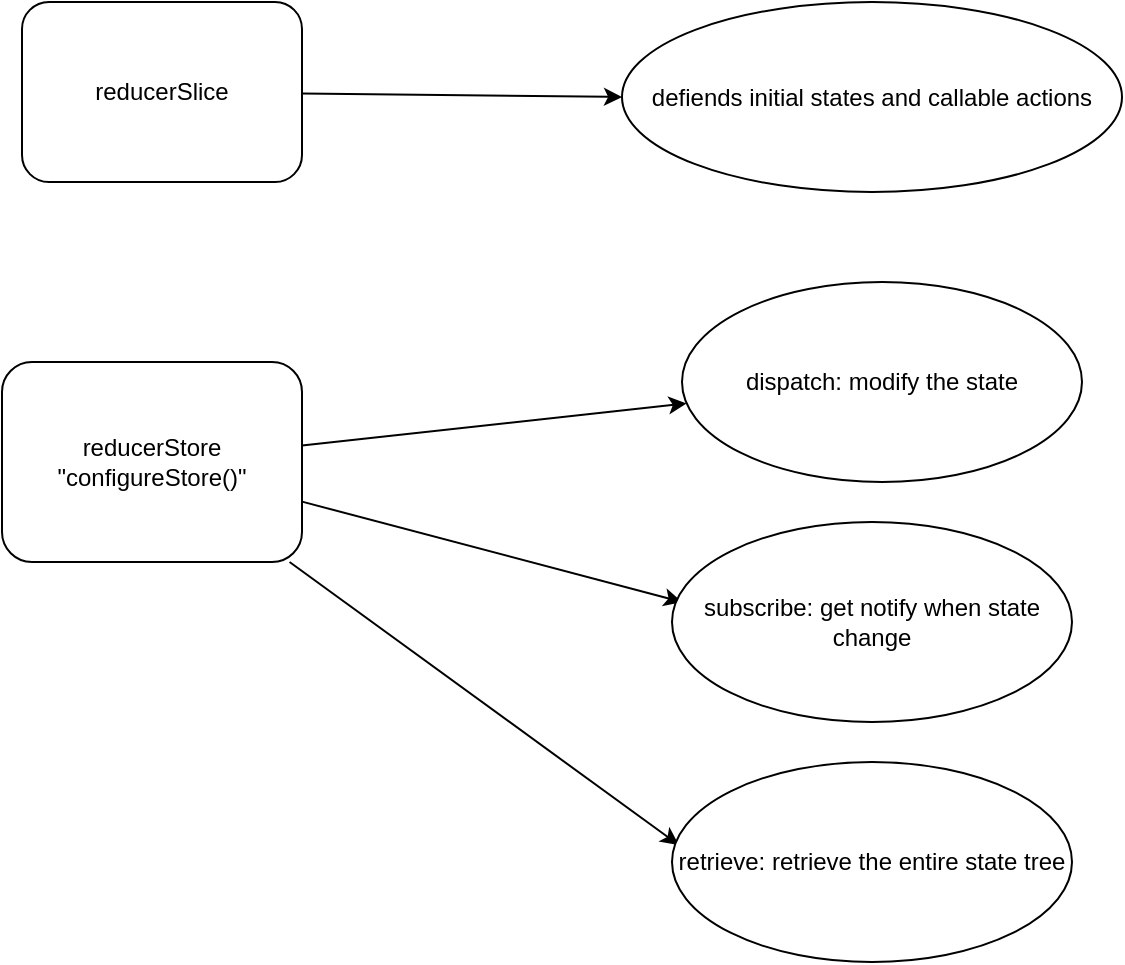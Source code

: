 <mxfile version="21.3.0" type="device">
  <diagram name="Page-1" id="uWuVtTpHCcRU3g2bCTeM">
    <mxGraphModel dx="640" dy="648" grid="1" gridSize="10" guides="1" tooltips="1" connect="1" arrows="1" fold="1" page="1" pageScale="1" pageWidth="850" pageHeight="1100" math="0" shadow="0">
      <root>
        <mxCell id="0" />
        <mxCell id="1" parent="0" />
        <mxCell id="fKU16cPFryIiKXFbscux-3" style="rounded=0;orthogonalLoop=1;jettySize=auto;html=1;entryX=0;entryY=0.5;entryDx=0;entryDy=0;" edge="1" parent="1" source="fKU16cPFryIiKXFbscux-1" target="fKU16cPFryIiKXFbscux-2">
          <mxGeometry relative="1" as="geometry" />
        </mxCell>
        <mxCell id="fKU16cPFryIiKXFbscux-1" value="reducerSlice" style="rounded=1;whiteSpace=wrap;html=1;" vertex="1" parent="1">
          <mxGeometry x="100" y="140" width="140" height="90" as="geometry" />
        </mxCell>
        <mxCell id="fKU16cPFryIiKXFbscux-2" value="defiends initial states and callable actions" style="ellipse;whiteSpace=wrap;html=1;" vertex="1" parent="1">
          <mxGeometry x="400" y="140" width="250" height="95" as="geometry" />
        </mxCell>
        <mxCell id="fKU16cPFryIiKXFbscux-12" style="edgeStyle=none;rounded=0;orthogonalLoop=1;jettySize=auto;html=1;" edge="1" parent="1" source="fKU16cPFryIiKXFbscux-5" target="fKU16cPFryIiKXFbscux-9">
          <mxGeometry relative="1" as="geometry" />
        </mxCell>
        <mxCell id="fKU16cPFryIiKXFbscux-13" style="edgeStyle=none;rounded=0;orthogonalLoop=1;jettySize=auto;html=1;entryX=0.025;entryY=0.4;entryDx=0;entryDy=0;entryPerimeter=0;" edge="1" parent="1" source="fKU16cPFryIiKXFbscux-5" target="fKU16cPFryIiKXFbscux-10">
          <mxGeometry relative="1" as="geometry" />
        </mxCell>
        <mxCell id="fKU16cPFryIiKXFbscux-14" style="edgeStyle=none;rounded=0;orthogonalLoop=1;jettySize=auto;html=1;entryX=0.017;entryY=0.415;entryDx=0;entryDy=0;entryPerimeter=0;" edge="1" parent="1" source="fKU16cPFryIiKXFbscux-5" target="fKU16cPFryIiKXFbscux-11">
          <mxGeometry relative="1" as="geometry" />
        </mxCell>
        <mxCell id="fKU16cPFryIiKXFbscux-5" value="reducerStore&lt;br&gt;&quot;configureStore()&quot;" style="rounded=1;whiteSpace=wrap;html=1;" vertex="1" parent="1">
          <mxGeometry x="90" y="320" width="150" height="100" as="geometry" />
        </mxCell>
        <mxCell id="fKU16cPFryIiKXFbscux-9" value="dispatch: modify the state" style="ellipse;whiteSpace=wrap;html=1;" vertex="1" parent="1">
          <mxGeometry x="430" y="280" width="200" height="100" as="geometry" />
        </mxCell>
        <mxCell id="fKU16cPFryIiKXFbscux-10" value="subscribe: get notify when state change" style="ellipse;whiteSpace=wrap;html=1;" vertex="1" parent="1">
          <mxGeometry x="425" y="400" width="200" height="100" as="geometry" />
        </mxCell>
        <mxCell id="fKU16cPFryIiKXFbscux-11" value="retrieve: retrieve the entire state tree" style="ellipse;whiteSpace=wrap;html=1;" vertex="1" parent="1">
          <mxGeometry x="425" y="520" width="200" height="100" as="geometry" />
        </mxCell>
      </root>
    </mxGraphModel>
  </diagram>
</mxfile>
